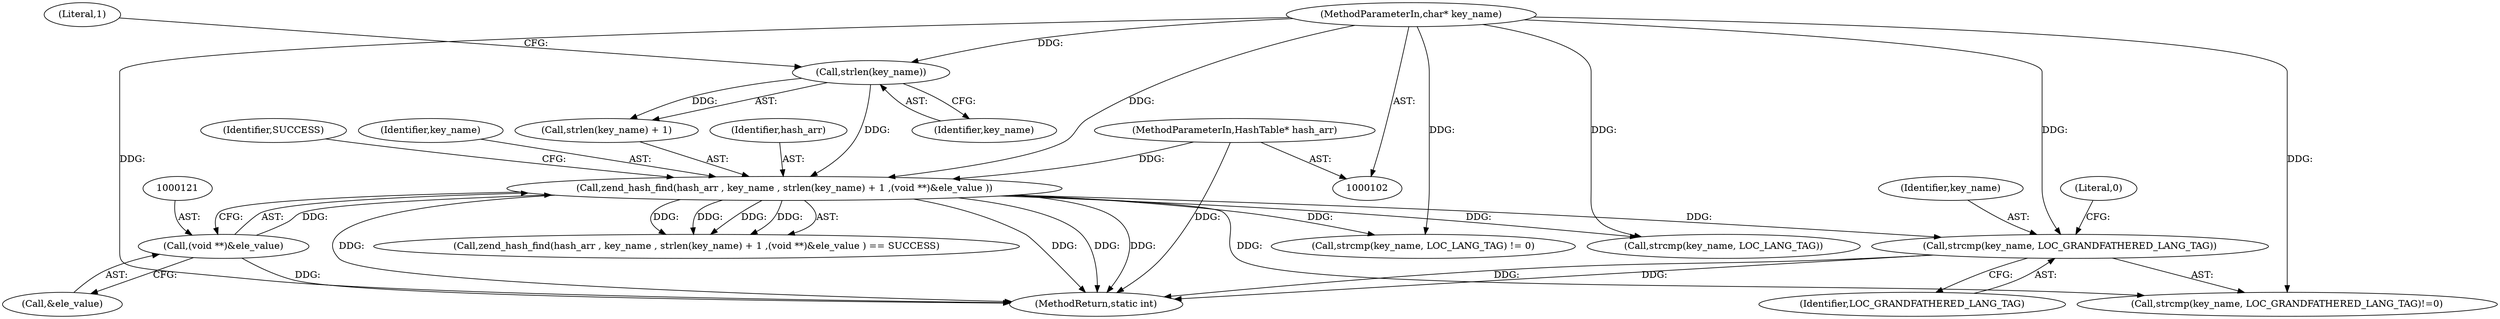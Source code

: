 digraph "0_php-src_97eff7eb57fc2320c267a949cffd622c38712484?w=1_15@API" {
"1000142" [label="(Call,strcmp(key_name, LOC_GRANDFATHERED_LANG_TAG))"];
"1000105" [label="(MethodParameterIn,char* key_name)"];
"1000113" [label="(Call,zend_hash_find(hash_arr , key_name , strlen(key_name) + 1 ,(void **)&ele_value ))"];
"1000104" [label="(MethodParameterIn,HashTable* hash_arr)"];
"1000117" [label="(Call,strlen(key_name))"];
"1000120" [label="(Call,(void **)&ele_value)"];
"1000116" [label="(Call,strlen(key_name) + 1)"];
"1000164" [label="(MethodReturn,static int)"];
"1000105" [label="(MethodParameterIn,char* key_name)"];
"1000112" [label="(Call,zend_hash_find(hash_arr , key_name , strlen(key_name) + 1 ,(void **)&ele_value ) == SUCCESS)"];
"1000114" [label="(Identifier,hash_arr)"];
"1000124" [label="(Identifier,SUCCESS)"];
"1000118" [label="(Identifier,key_name)"];
"1000141" [label="(Call,strcmp(key_name, LOC_GRANDFATHERED_LANG_TAG)!=0)"];
"1000142" [label="(Call,strcmp(key_name, LOC_GRANDFATHERED_LANG_TAG))"];
"1000119" [label="(Literal,1)"];
"1000117" [label="(Call,strlen(key_name))"];
"1000122" [label="(Call,&ele_value)"];
"1000145" [label="(Literal,0)"];
"1000104" [label="(MethodParameterIn,HashTable* hash_arr)"];
"1000115" [label="(Identifier,key_name)"];
"1000144" [label="(Identifier,LOC_GRANDFATHERED_LANG_TAG)"];
"1000137" [label="(Call,strcmp(key_name, LOC_LANG_TAG))"];
"1000113" [label="(Call,zend_hash_find(hash_arr , key_name , strlen(key_name) + 1 ,(void **)&ele_value ))"];
"1000136" [label="(Call,strcmp(key_name, LOC_LANG_TAG) != 0)"];
"1000143" [label="(Identifier,key_name)"];
"1000120" [label="(Call,(void **)&ele_value)"];
"1000142" -> "1000141"  [label="AST: "];
"1000142" -> "1000144"  [label="CFG: "];
"1000143" -> "1000142"  [label="AST: "];
"1000144" -> "1000142"  [label="AST: "];
"1000145" -> "1000142"  [label="CFG: "];
"1000142" -> "1000164"  [label="DDG: "];
"1000142" -> "1000164"  [label="DDG: "];
"1000105" -> "1000142"  [label="DDG: "];
"1000113" -> "1000142"  [label="DDG: "];
"1000105" -> "1000102"  [label="AST: "];
"1000105" -> "1000164"  [label="DDG: "];
"1000105" -> "1000113"  [label="DDG: "];
"1000105" -> "1000117"  [label="DDG: "];
"1000105" -> "1000136"  [label="DDG: "];
"1000105" -> "1000137"  [label="DDG: "];
"1000105" -> "1000141"  [label="DDG: "];
"1000113" -> "1000112"  [label="AST: "];
"1000113" -> "1000120"  [label="CFG: "];
"1000114" -> "1000113"  [label="AST: "];
"1000115" -> "1000113"  [label="AST: "];
"1000116" -> "1000113"  [label="AST: "];
"1000120" -> "1000113"  [label="AST: "];
"1000124" -> "1000113"  [label="CFG: "];
"1000113" -> "1000164"  [label="DDG: "];
"1000113" -> "1000164"  [label="DDG: "];
"1000113" -> "1000164"  [label="DDG: "];
"1000113" -> "1000164"  [label="DDG: "];
"1000113" -> "1000112"  [label="DDG: "];
"1000113" -> "1000112"  [label="DDG: "];
"1000113" -> "1000112"  [label="DDG: "];
"1000113" -> "1000112"  [label="DDG: "];
"1000104" -> "1000113"  [label="DDG: "];
"1000117" -> "1000113"  [label="DDG: "];
"1000120" -> "1000113"  [label="DDG: "];
"1000113" -> "1000136"  [label="DDG: "];
"1000113" -> "1000137"  [label="DDG: "];
"1000113" -> "1000141"  [label="DDG: "];
"1000104" -> "1000102"  [label="AST: "];
"1000104" -> "1000164"  [label="DDG: "];
"1000117" -> "1000116"  [label="AST: "];
"1000117" -> "1000118"  [label="CFG: "];
"1000118" -> "1000117"  [label="AST: "];
"1000119" -> "1000117"  [label="CFG: "];
"1000117" -> "1000116"  [label="DDG: "];
"1000120" -> "1000122"  [label="CFG: "];
"1000121" -> "1000120"  [label="AST: "];
"1000122" -> "1000120"  [label="AST: "];
"1000120" -> "1000164"  [label="DDG: "];
}
